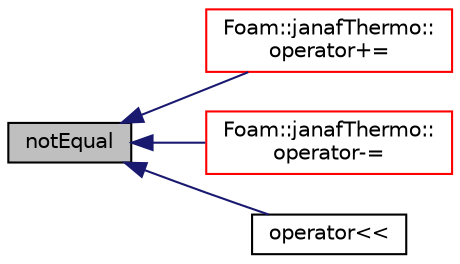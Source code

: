 digraph "notEqual"
{
  bgcolor="transparent";
  edge [fontname="Helvetica",fontsize="10",labelfontname="Helvetica",labelfontsize="10"];
  node [fontname="Helvetica",fontsize="10",shape=record];
  rankdir="LR";
  Node1 [label="notEqual",height=0.2,width=0.4,color="black", fillcolor="grey75", style="filled", fontcolor="black"];
  Node1 -> Node2 [dir="back",color="midnightblue",fontsize="10",style="solid",fontname="Helvetica"];
  Node2 [label="Foam::janafThermo::\loperator+=",height=0.2,width=0.4,color="red",URL="$a01241.html#af0306f4b29cac7ce5c566452f2650d52"];
  Node1 -> Node3 [dir="back",color="midnightblue",fontsize="10",style="solid",fontname="Helvetica"];
  Node3 [label="Foam::janafThermo::\loperator-=",height=0.2,width=0.4,color="red",URL="$a01241.html#a106463e36ba9193a64f372d6aa64b5ca"];
  Node1 -> Node4 [dir="back",color="midnightblue",fontsize="10",style="solid",fontname="Helvetica"];
  Node4 [label="operator\<\<",height=0.2,width=0.4,color="black",URL="$a10936.html#af60c70d39ca76a929082daf7c3a9806b"];
}
